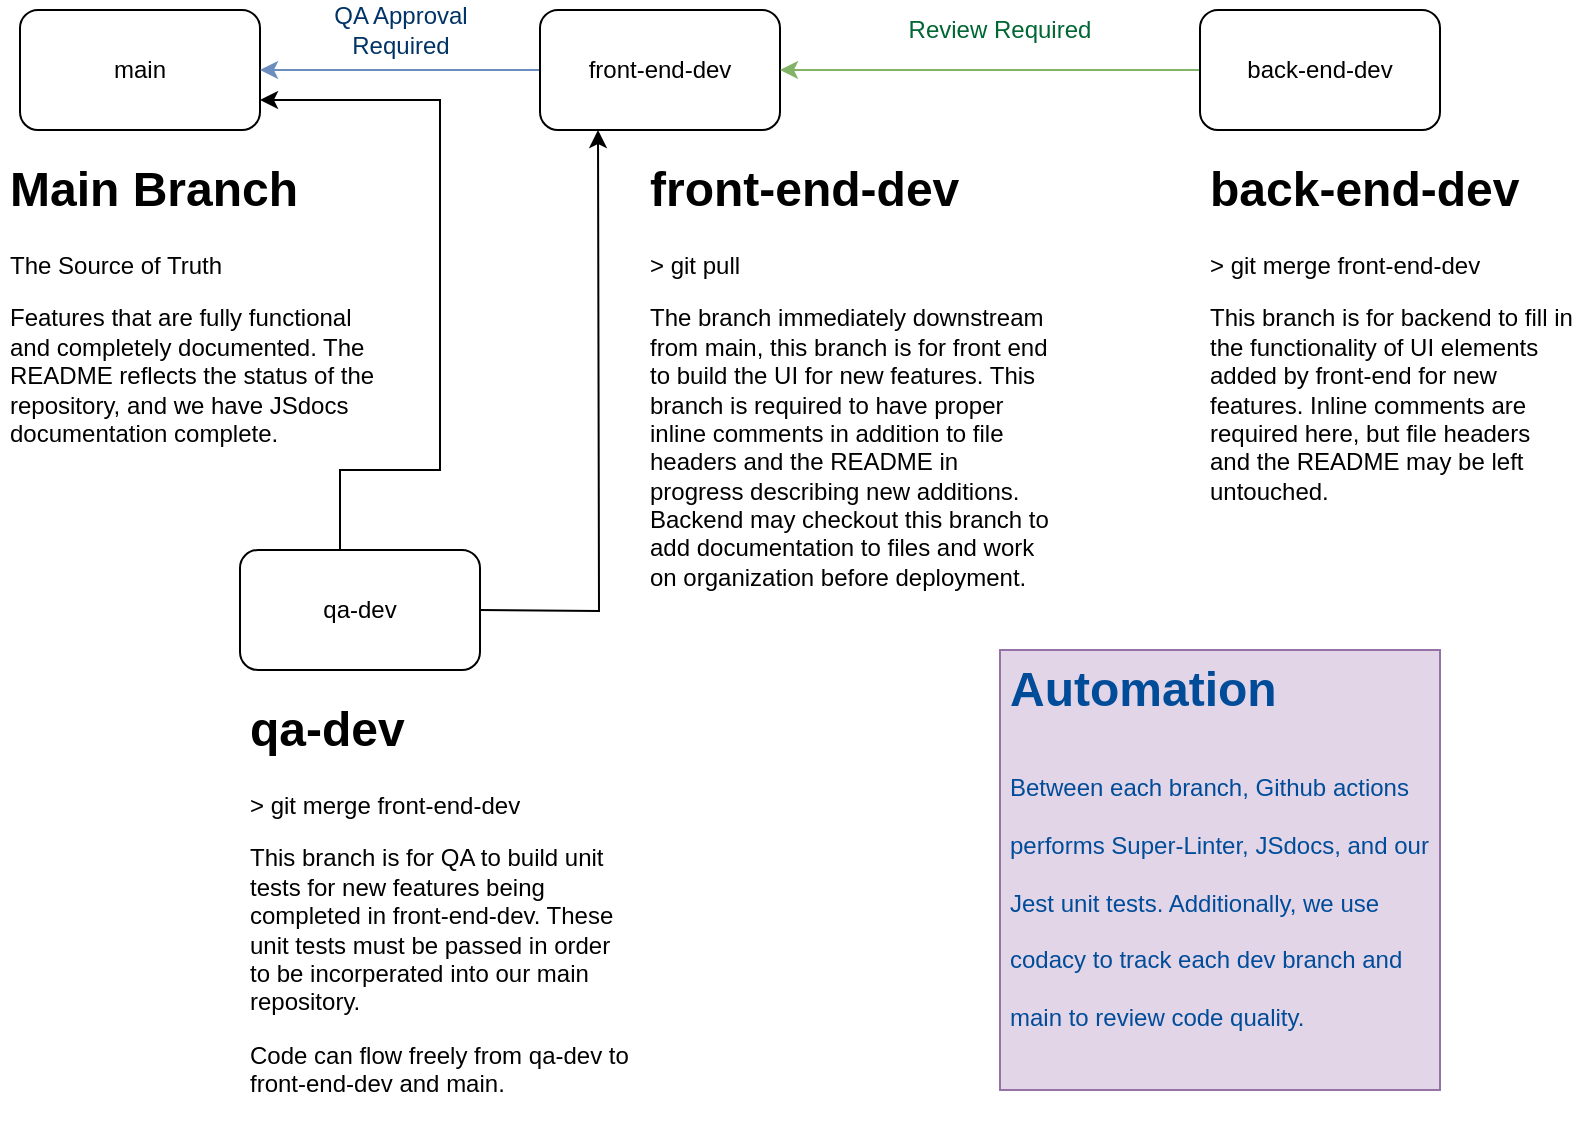 <mxfile version="12.2.4" pages="1"><diagram id="vA4QvqwmgRkghVLhITme" name="Page-1"><mxGraphModel dx="1668" dy="653" grid="1" gridSize="10" guides="1" tooltips="1" connect="1" arrows="1" fold="1" page="1" pageScale="1" pageWidth="850" pageHeight="1100" math="0" shadow="0"><root><mxCell id="0"/><mxCell id="1" parent="0"/><mxCell id="2" value="main" style="rounded=1;whiteSpace=wrap;html=1;" parent="1" vertex="1"><mxGeometry x="20" y="20" width="120" height="60" as="geometry"/></mxCell><mxCell id="7" value="" style="edgeStyle=orthogonalEdgeStyle;rounded=0;orthogonalLoop=1;jettySize=auto;html=1;fillColor=#dae8fc;strokeColor=#6c8ebf;" parent="1" source="3" target="2" edge="1"><mxGeometry relative="1" as="geometry"/></mxCell><mxCell id="3" value="front-end-dev" style="rounded=1;whiteSpace=wrap;html=1;" parent="1" vertex="1"><mxGeometry x="280" y="20" width="120" height="60" as="geometry"/></mxCell><mxCell id="8" value="" style="edgeStyle=orthogonalEdgeStyle;rounded=0;orthogonalLoop=1;jettySize=auto;html=1;fillColor=#d5e8d4;strokeColor=#82b366;" parent="1" source="4" target="3" edge="1"><mxGeometry relative="1" as="geometry"/></mxCell><mxCell id="4" value="back-end-dev" style="rounded=1;whiteSpace=wrap;html=1;" parent="1" vertex="1"><mxGeometry x="610" y="20" width="120" height="60" as="geometry"/></mxCell><mxCell id="9" value="" style="edgeStyle=orthogonalEdgeStyle;rounded=0;orthogonalLoop=1;jettySize=auto;html=1;" parent="1" edge="1"><mxGeometry relative="1" as="geometry"><mxPoint x="249" y="320" as="sourcePoint"/><mxPoint x="309" y="80" as="targetPoint"/></mxGeometry></mxCell><mxCell id="5" value="qa-dev" style="rounded=1;whiteSpace=wrap;html=1;" parent="1" vertex="1"><mxGeometry x="130" y="290" width="120" height="60" as="geometry"/></mxCell><mxCell id="11" value="&lt;h1&gt;Main Branch&lt;/h1&gt;&lt;p&gt;The Source of Truth&lt;/p&gt;&lt;p&gt;Features that are fully functional and completely documented. The README reflects the status of the repository, and we have JSdocs documentation complete.&lt;/p&gt;" style="text;html=1;strokeColor=none;fillColor=none;spacing=5;spacingTop=-20;whiteSpace=wrap;overflow=hidden;rounded=0;" parent="1" vertex="1"><mxGeometry x="10" y="90" width="200" height="160" as="geometry"/></mxCell><mxCell id="12" value="&lt;h1&gt;front-end-dev&lt;/h1&gt;&lt;p&gt;&amp;gt; git pull&lt;/p&gt;&lt;p&gt;The branch immediately downstream from main, this branch is for front end to build the UI for new features. This branch is required to have proper inline comments in addition to file headers and the README in progress describing new additions. Backend may checkout this branch to add documentation to files and work on organization before deployment.&lt;/p&gt;" style="text;html=1;strokeColor=none;fillColor=none;spacing=5;spacingTop=-20;whiteSpace=wrap;overflow=hidden;rounded=0;" parent="1" vertex="1"><mxGeometry x="330" y="90" width="210" height="230" as="geometry"/></mxCell><mxCell id="13" value="&lt;h1&gt;back-end-dev&lt;/h1&gt;&lt;p&gt;&amp;gt; git merge front-end-dev&lt;/p&gt;&lt;p&gt;This branch is for backend to fill in the functionality of UI elements added by front-end for new features. Inline comments are required here, but file headers and the README may be left untouched.&lt;/p&gt;" style="text;html=1;strokeColor=none;fillColor=none;spacing=5;spacingTop=-20;whiteSpace=wrap;overflow=hidden;rounded=0;" parent="1" vertex="1"><mxGeometry x="610" y="90" width="190" height="200" as="geometry"/></mxCell><mxCell id="14" value="&lt;h1&gt;qa-dev&lt;/h1&gt;&lt;div&gt;&amp;gt; git merge front-end-dev&lt;/div&gt;&lt;p&gt;This branch is for QA to build unit tests for new features being completed in front-end-dev. These unit tests must be passed in order to be incorperated into our main repository.&amp;nbsp;&lt;/p&gt;&lt;p&gt;Code can flow freely from qa-dev to front-end-dev and main.&lt;/p&gt;&lt;p&gt;&lt;br&gt;&lt;/p&gt;" style="text;html=1;strokeColor=none;fillColor=none;spacing=5;spacingTop=-20;whiteSpace=wrap;overflow=hidden;rounded=0;" parent="1" vertex="1"><mxGeometry x="130" y="360" width="200" height="220" as="geometry"/></mxCell><mxCell id="15" value="" style="whiteSpace=wrap;html=1;aspect=fixed;fillColor=#e1d5e7;strokeColor=#9673a6;" parent="1" vertex="1"><mxGeometry x="510" y="340" width="220" height="220" as="geometry"/></mxCell><mxCell id="16" value="QA Approval Required" style="text;html=1;align=center;verticalAlign=middle;whiteSpace=wrap;rounded=0;fontColor=#003366;" parent="1" vertex="1"><mxGeometry x="162.5" y="20" width="95" height="20" as="geometry"/></mxCell><mxCell id="17" value="Review Required" style="text;html=1;strokeColor=none;fillColor=none;align=center;verticalAlign=middle;whiteSpace=wrap;rounded=0;fontColor=#006633;" parent="1" vertex="1"><mxGeometry x="460" y="20" width="100" height="20" as="geometry"/></mxCell><mxCell id="18" value="" style="edgeStyle=orthogonalEdgeStyle;rounded=0;orthogonalLoop=1;jettySize=auto;html=1;entryX=1;entryY=0.75;entryDx=0;entryDy=0;" parent="1" target="2" edge="1"><mxGeometry relative="1" as="geometry"><mxPoint x="180" y="290" as="sourcePoint"/><mxPoint x="240" y="50" as="targetPoint"/><Array as="points"><mxPoint x="180" y="250"/><mxPoint x="230" y="250"/><mxPoint x="230" y="65"/></Array></mxGeometry></mxCell><mxCell id="22" value="&lt;h1&gt;&lt;span&gt;Automation&lt;/span&gt;&lt;/h1&gt;&lt;h1&gt;&lt;span style=&quot;font-size: 12px ; font-weight: 400&quot;&gt;Between each branch, Github actions performs Super-Linter, JSdocs, and our Jest unit tests. Additionally, we use codacy to track each dev branch and main to review code quality.&lt;/span&gt;&lt;/h1&gt;" style="text;html=1;strokeColor=none;fillColor=none;spacing=5;spacingTop=-20;whiteSpace=wrap;overflow=hidden;rounded=0;fontColor=#004C99;" parent="1" vertex="1"><mxGeometry x="510" y="340" width="220" height="210" as="geometry"/></mxCell></root></mxGraphModel></diagram></mxfile>